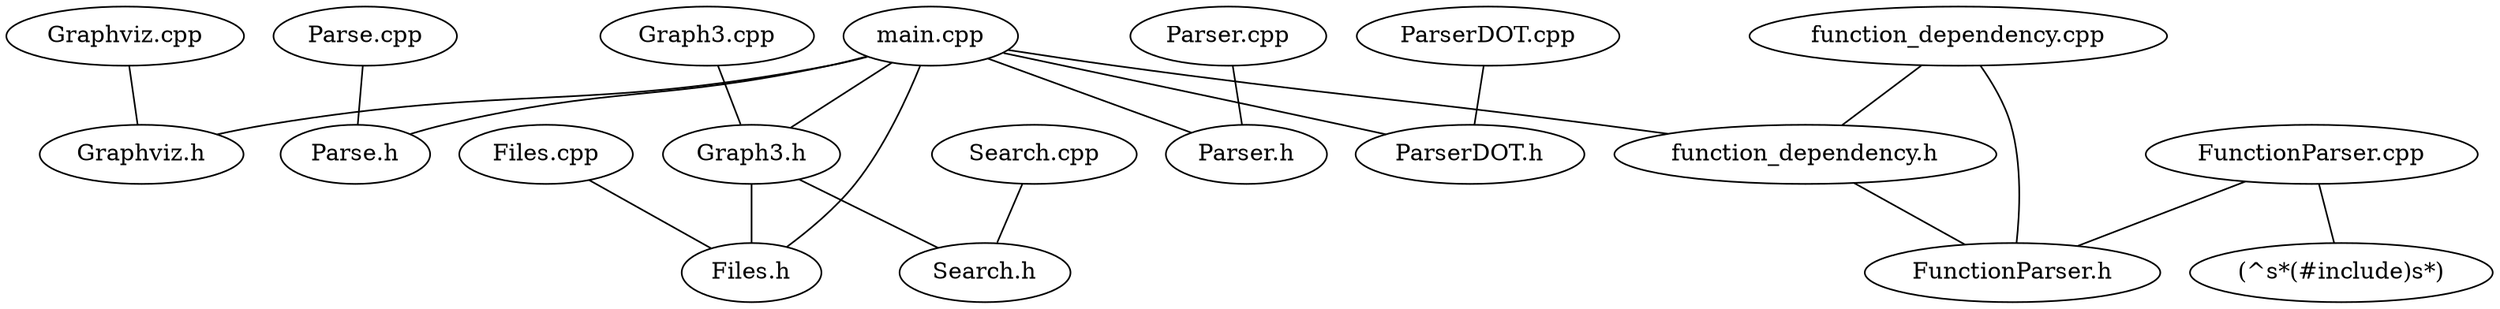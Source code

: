 graph{ "Files.cpp" -- "Files.h";"FunctionParser.cpp" -- "FunctionParser.h";"FunctionParser.cpp" -- "(^\s*(#include)\s*)";"Graph3.cpp" -- "Graph3.h";"Graph3.h" -- "Search.h";"Graph3.h" -- "Files.h";"Graphviz.cpp" -- "Graphviz.h";"Parse.cpp" -- "Parse.h";"Parser.cpp" -- "Parser.h";"ParserDOT.cpp" -- "ParserDOT.h";"Search.cpp" -- "Search.h";"function_dependency.cpp" -- "FunctionParser.h";"function_dependency.cpp" -- "function_dependency.h";"function_dependency.h" -- "FunctionParser.h";"main.cpp" -- "Parse.h";"main.cpp" -- "Parser.h";"main.cpp" -- "Graph3.h";"main.cpp" -- "Files.h";"main.cpp" -- "function_dependency.h";"main.cpp" -- "Graphviz.h";"main.cpp" -- "ParserDOT.h";}